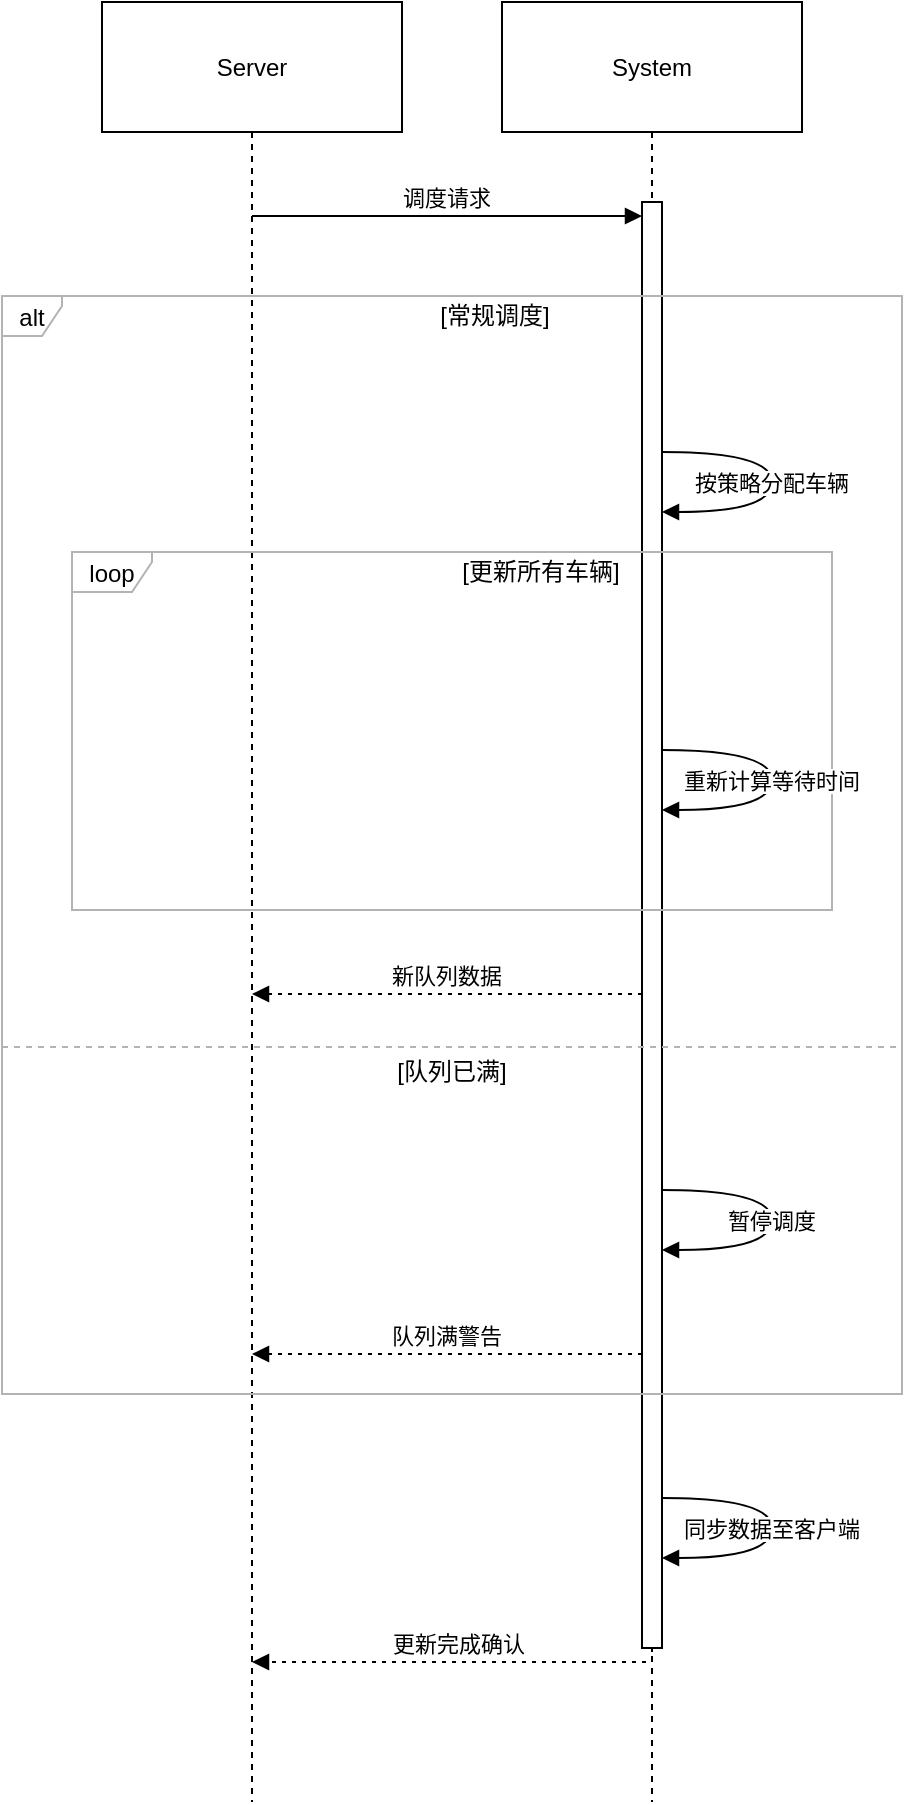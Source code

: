 <mxfile version="26.2.13">
  <diagram name="第 1 页" id="3QJdQ5_wCCXxDy9yjB_w">
    <mxGraphModel dx="1232" dy="790" grid="1" gridSize="10" guides="1" tooltips="1" connect="1" arrows="1" fold="1" page="1" pageScale="1" pageWidth="827" pageHeight="1169" math="0" shadow="0">
      <root>
        <mxCell id="0" />
        <mxCell id="1" parent="0" />
        <mxCell id="FkP6Wfw0DYKylJePpBus-1" value="Server" style="shape=umlLifeline;perimeter=lifelinePerimeter;whiteSpace=wrap;container=1;dropTarget=0;collapsible=0;recursiveResize=0;outlineConnect=0;portConstraint=eastwest;newEdgeStyle={&quot;edgeStyle&quot;:&quot;elbowEdgeStyle&quot;,&quot;elbow&quot;:&quot;vertical&quot;,&quot;curved&quot;:0,&quot;rounded&quot;:0};size=65;" vertex="1" parent="1">
          <mxGeometry x="190" y="20" width="150" height="900" as="geometry" />
        </mxCell>
        <mxCell id="FkP6Wfw0DYKylJePpBus-2" value="System" style="shape=umlLifeline;perimeter=lifelinePerimeter;whiteSpace=wrap;container=1;dropTarget=0;collapsible=0;recursiveResize=0;outlineConnect=0;portConstraint=eastwest;newEdgeStyle={&quot;edgeStyle&quot;:&quot;elbowEdgeStyle&quot;,&quot;elbow&quot;:&quot;vertical&quot;,&quot;curved&quot;:0,&quot;rounded&quot;:0};size=65;" vertex="1" parent="1">
          <mxGeometry x="390" y="20" width="150" height="900" as="geometry" />
        </mxCell>
        <mxCell id="FkP6Wfw0DYKylJePpBus-3" value="" style="points=[];perimeter=orthogonalPerimeter;outlineConnect=0;targetShapes=umlLifeline;portConstraint=eastwest;newEdgeStyle={&quot;edgeStyle&quot;:&quot;elbowEdgeStyle&quot;,&quot;elbow&quot;:&quot;vertical&quot;,&quot;curved&quot;:0,&quot;rounded&quot;:0}" vertex="1" parent="FkP6Wfw0DYKylJePpBus-2">
          <mxGeometry x="70" y="100" width="10" height="723" as="geometry" />
        </mxCell>
        <mxCell id="FkP6Wfw0DYKylJePpBus-4" value="loop" style="shape=umlFrame;pointerEvents=0;dropTarget=0;strokeColor=#B3B3B3;height=20;width=40" vertex="1" parent="1">
          <mxGeometry x="175" y="295" width="380" height="179" as="geometry" />
        </mxCell>
        <mxCell id="FkP6Wfw0DYKylJePpBus-5" value="[更新所有车辆]" style="text;strokeColor=none;fillColor=none;align=center;verticalAlign=middle;whiteSpace=wrap;" vertex="1" parent="FkP6Wfw0DYKylJePpBus-4">
          <mxGeometry x="89.412" width="290.588" height="20" as="geometry" />
        </mxCell>
        <mxCell id="FkP6Wfw0DYKylJePpBus-6" value="alt" style="shape=umlFrame;pointerEvents=0;dropTarget=0;strokeColor=#B3B3B3;height=20;width=30" vertex="1" parent="1">
          <mxGeometry x="140" y="167" width="450" height="549" as="geometry" />
        </mxCell>
        <mxCell id="FkP6Wfw0DYKylJePpBus-7" value="[常规调度]" style="text;strokeColor=none;fillColor=none;align=center;verticalAlign=middle;whiteSpace=wrap;" vertex="1" parent="FkP6Wfw0DYKylJePpBus-6">
          <mxGeometry x="42.722" width="407.278" height="20" as="geometry" />
        </mxCell>
        <mxCell id="FkP6Wfw0DYKylJePpBus-8" value="[队列已满]" style="shape=line;dashed=1;whiteSpace=wrap;verticalAlign=top;labelPosition=center;verticalLabelPosition=middle;align=center;strokeColor=#B3B3B3;" vertex="1" parent="FkP6Wfw0DYKylJePpBus-6">
          <mxGeometry y="374" width="450.0" height="3" as="geometry" />
        </mxCell>
        <mxCell id="FkP6Wfw0DYKylJePpBus-11" value="调度请求" style="verticalAlign=bottom;edgeStyle=elbowEdgeStyle;elbow=vertical;curved=0;rounded=0;endArrow=block;" edge="1" parent="1" source="FkP6Wfw0DYKylJePpBus-1" target="FkP6Wfw0DYKylJePpBus-3">
          <mxGeometry relative="1" as="geometry">
            <Array as="points">
              <mxPoint x="372" y="127" />
            </Array>
          </mxGeometry>
        </mxCell>
        <mxCell id="FkP6Wfw0DYKylJePpBus-12" value="按策略分配车辆" style="curved=1;endArrow=block;rounded=0;" edge="1" parent="1" source="FkP6Wfw0DYKylJePpBus-3" target="FkP6Wfw0DYKylJePpBus-3">
          <mxGeometry relative="1" as="geometry">
            <Array as="points">
              <mxPoint x="525" y="245" />
              <mxPoint x="525" y="275" />
            </Array>
          </mxGeometry>
        </mxCell>
        <mxCell id="FkP6Wfw0DYKylJePpBus-13" value="重新计算等待时间" style="curved=1;endArrow=block;rounded=0;" edge="1" parent="1" source="FkP6Wfw0DYKylJePpBus-3" target="FkP6Wfw0DYKylJePpBus-3">
          <mxGeometry relative="1" as="geometry">
            <Array as="points">
              <mxPoint x="525" y="394" />
              <mxPoint x="525" y="424" />
            </Array>
          </mxGeometry>
        </mxCell>
        <mxCell id="FkP6Wfw0DYKylJePpBus-14" value="新队列数据" style="verticalAlign=bottom;edgeStyle=elbowEdgeStyle;elbow=vertical;curved=0;rounded=0;dashed=1;dashPattern=2 3;endArrow=block;" edge="1" parent="1" source="FkP6Wfw0DYKylJePpBus-3" target="FkP6Wfw0DYKylJePpBus-1">
          <mxGeometry relative="1" as="geometry">
            <Array as="points">
              <mxPoint x="375" y="516" />
            </Array>
          </mxGeometry>
        </mxCell>
        <mxCell id="FkP6Wfw0DYKylJePpBus-15" value="暂停调度" style="curved=1;endArrow=block;rounded=0;" edge="1" parent="1" source="FkP6Wfw0DYKylJePpBus-3" target="FkP6Wfw0DYKylJePpBus-3">
          <mxGeometry relative="1" as="geometry">
            <Array as="points">
              <mxPoint x="525" y="614" />
              <mxPoint x="525" y="644" />
            </Array>
          </mxGeometry>
        </mxCell>
        <mxCell id="FkP6Wfw0DYKylJePpBus-16" value="队列满警告" style="verticalAlign=bottom;edgeStyle=elbowEdgeStyle;elbow=vertical;curved=0;rounded=0;dashed=1;dashPattern=2 3;endArrow=block;" edge="1" parent="1" source="FkP6Wfw0DYKylJePpBus-3" target="FkP6Wfw0DYKylJePpBus-1">
          <mxGeometry relative="1" as="geometry">
            <Array as="points">
              <mxPoint x="375" y="696" />
            </Array>
          </mxGeometry>
        </mxCell>
        <mxCell id="FkP6Wfw0DYKylJePpBus-17" value="同步数据至客户端" style="curved=1;endArrow=block;rounded=0;" edge="1" parent="1" source="FkP6Wfw0DYKylJePpBus-3" target="FkP6Wfw0DYKylJePpBus-3">
          <mxGeometry relative="1" as="geometry">
            <Array as="points">
              <mxPoint x="525" y="768" />
              <mxPoint x="525" y="798" />
            </Array>
          </mxGeometry>
        </mxCell>
        <mxCell id="FkP6Wfw0DYKylJePpBus-18" value="更新完成确认" style="verticalAlign=bottom;edgeStyle=elbowEdgeStyle;elbow=vertical;curved=0;rounded=0;dashed=1;dashPattern=2 3;endArrow=block;" edge="1" parent="1" source="FkP6Wfw0DYKylJePpBus-3" target="FkP6Wfw0DYKylJePpBus-1">
          <mxGeometry relative="1" as="geometry">
            <Array as="points">
              <mxPoint x="375" y="850" />
            </Array>
          </mxGeometry>
        </mxCell>
      </root>
    </mxGraphModel>
  </diagram>
</mxfile>
